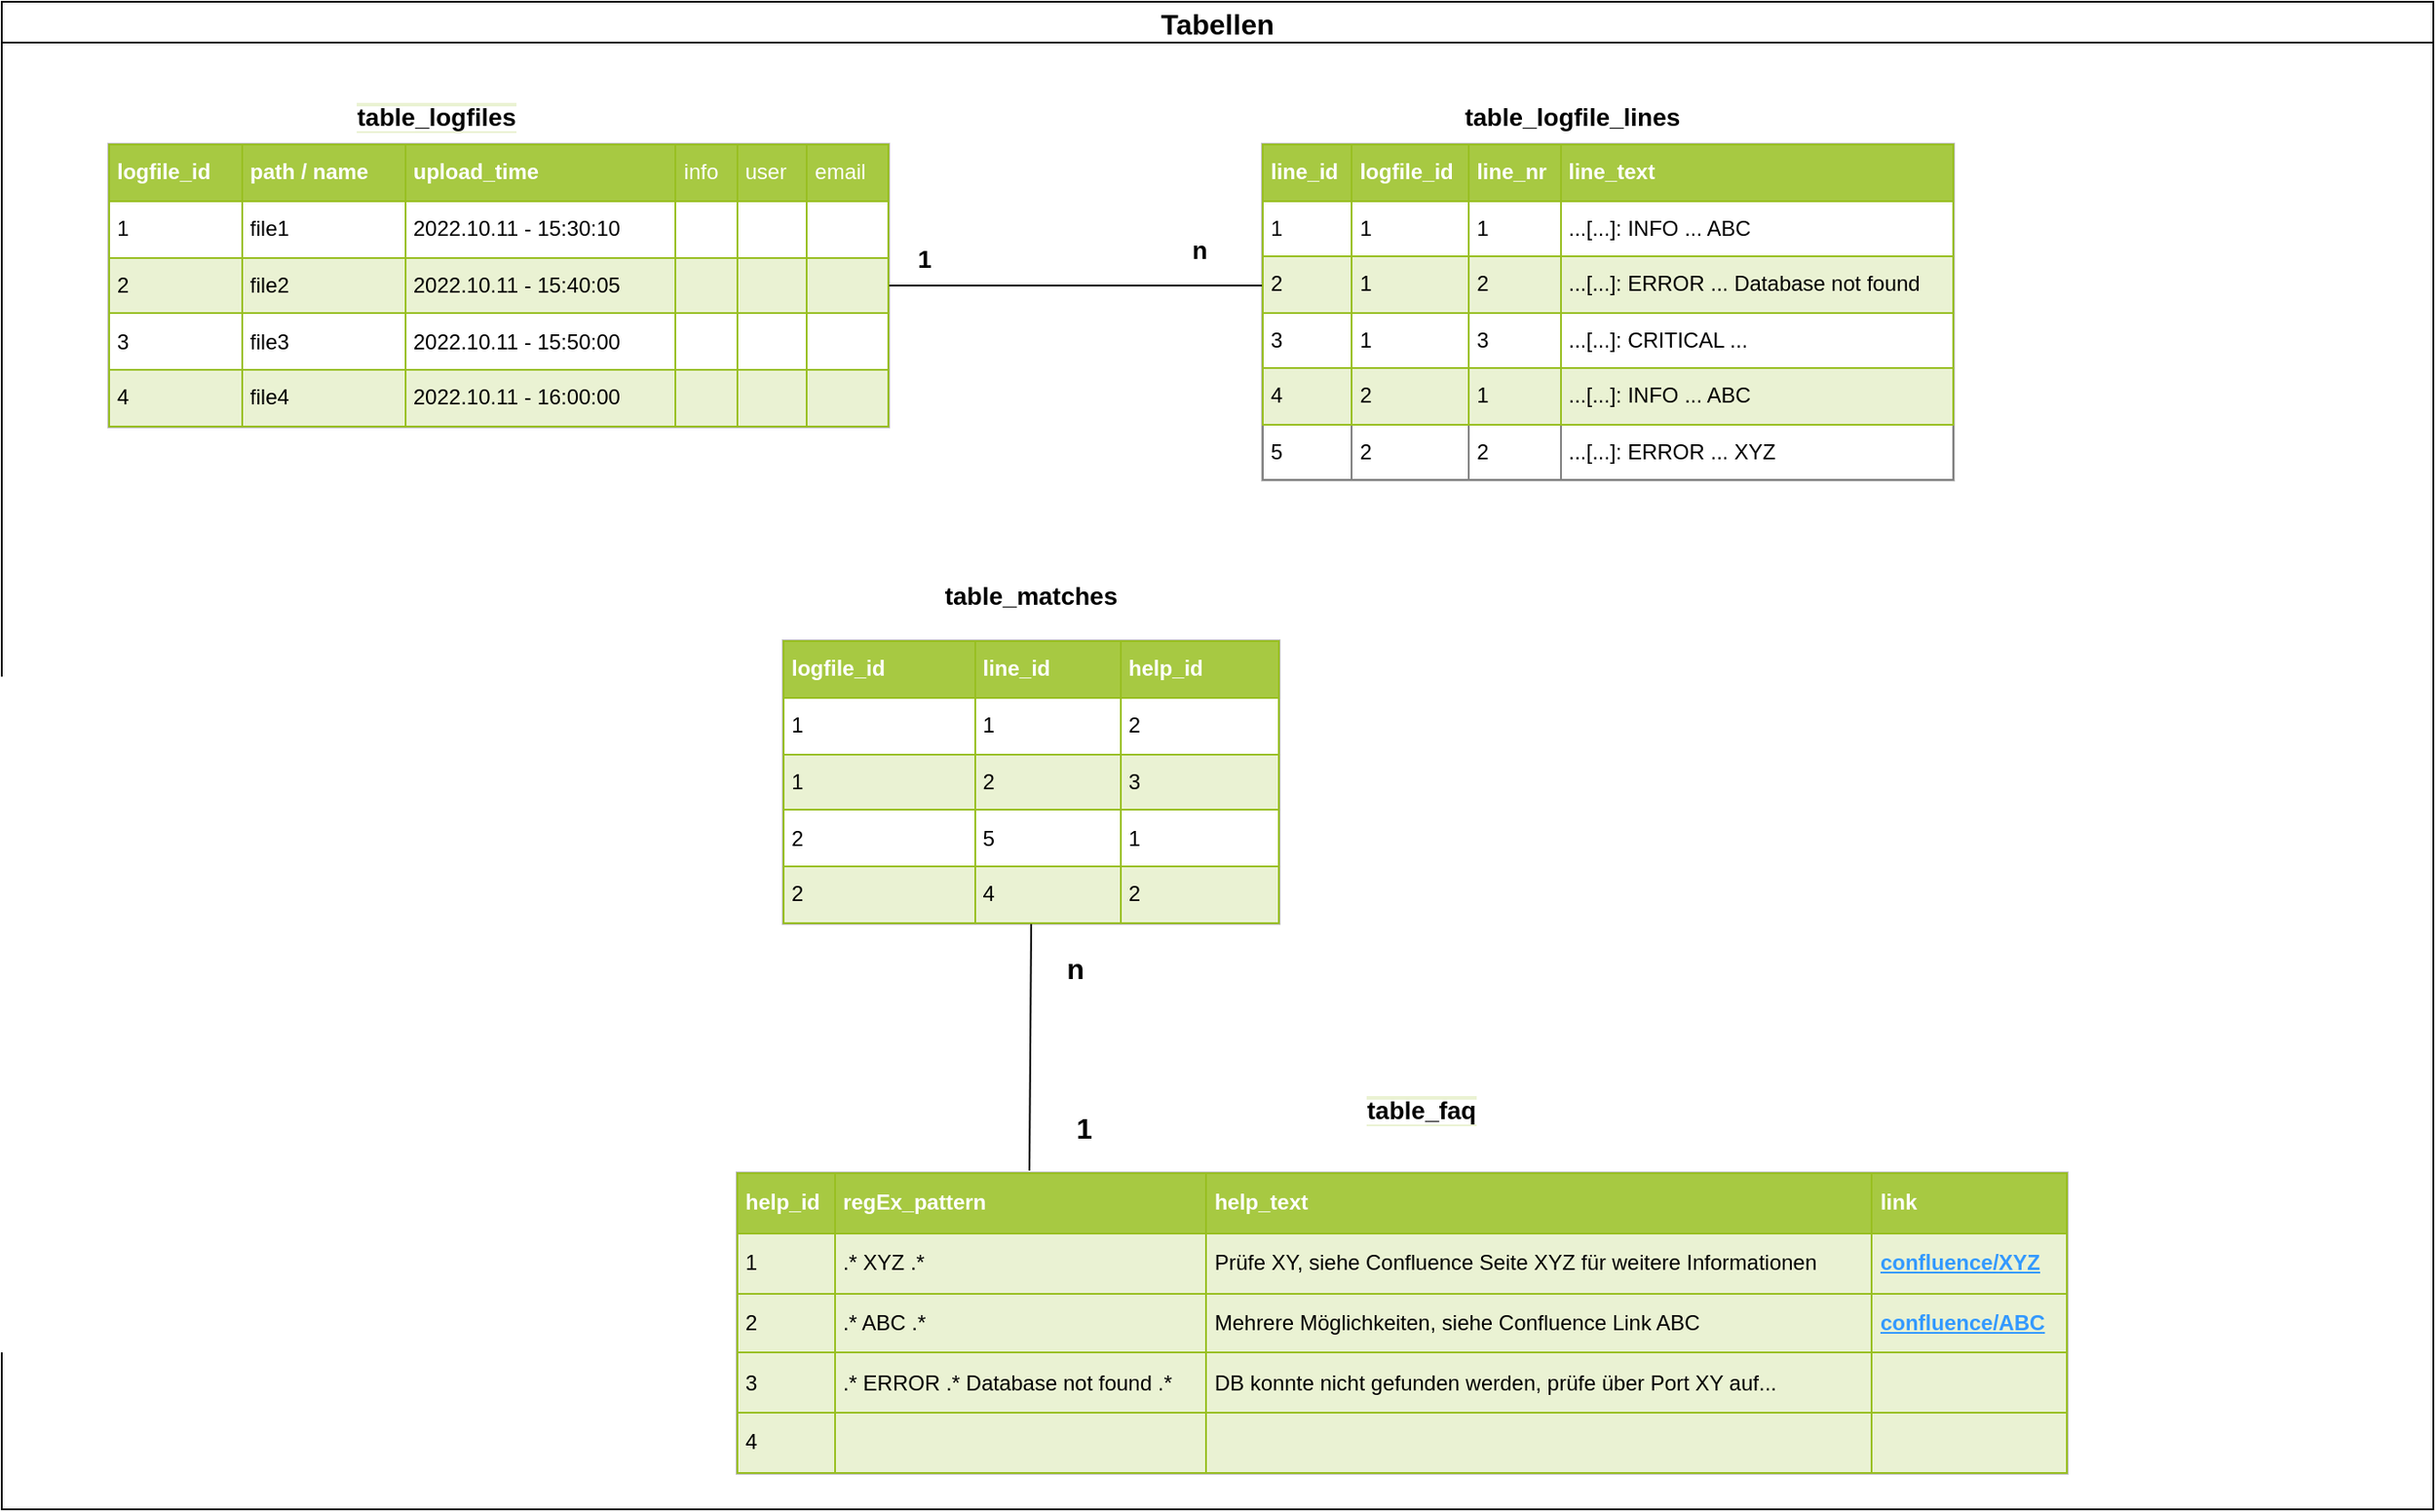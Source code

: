 <mxfile version="20.4.0" type="device"><diagram id="W4w6NgwbQZnIXXggnMx5" name="Seite-1"><mxGraphModel dx="1718" dy="935" grid="1" gridSize="10" guides="1" tooltips="1" connect="1" arrows="1" fold="1" page="1" pageScale="1" pageWidth="827" pageHeight="1169" math="0" shadow="0"><root><mxCell id="0"/><mxCell id="1" parent="0"/><mxCell id="E-szay5XcoVR_9jkdHXZ-1" value="Tabellen" style="swimlane;fontSize=16;" vertex="1" parent="1"><mxGeometry x="10" y="110" width="1370" height="850" as="geometry"/></mxCell><mxCell id="E-szay5XcoVR_9jkdHXZ-2" value="&lt;table border=&quot;1&quot; width=&quot;100%&quot; height=&quot;100%&quot; cellpadding=&quot;4&quot; style=&quot;width:100%;height:100%;border-collapse:collapse;&quot;&gt;&lt;tbody&gt;&lt;tr style=&quot;background-color:#A7C942;color:#ffffff;border:1px solid #98bf21;&quot;&gt;&lt;th align=&quot;left&quot;&gt;logfile_id&lt;/th&gt;&lt;th align=&quot;left&quot;&gt;path / name&lt;/th&gt;&lt;th align=&quot;left&quot;&gt;upload_time&lt;/th&gt;&lt;td&gt;info&lt;/td&gt;&lt;td&gt;user&lt;/td&gt;&lt;td&gt;email&lt;/td&gt;&lt;/tr&gt;&lt;tr style=&quot;border:1px solid #98bf21;&quot;&gt;&lt;td&gt;1&lt;/td&gt;&lt;td&gt;file1&lt;/td&gt;&lt;td&gt;2022.10.11 - 15:30:10&lt;/td&gt;&lt;td&gt;&lt;br&gt;&lt;/td&gt;&lt;td&gt;&lt;br&gt;&lt;/td&gt;&lt;td&gt;&lt;br&gt;&lt;/td&gt;&lt;/tr&gt;&lt;tr style=&quot;background-color:#EAF2D3;border:1px solid #98bf21;&quot;&gt;&lt;td&gt;2&lt;/td&gt;&lt;td&gt;file2&lt;/td&gt;&lt;td&gt;&lt;span style=&quot;background-color: rgb(234, 242, 211);&quot;&gt;2022.10.11 - 15:40:05&lt;/span&gt;&lt;/td&gt;&lt;td&gt;&lt;br&gt;&lt;/td&gt;&lt;td&gt;&lt;br&gt;&lt;/td&gt;&lt;td&gt;&lt;br&gt;&lt;/td&gt;&lt;/tr&gt;&lt;tr style=&quot;border:1px solid #98bf21;&quot;&gt;&lt;td&gt;3&lt;/td&gt;&lt;td&gt;file3&lt;/td&gt;&lt;td&gt;2022.10.11 - 15:50:00&lt;/td&gt;&lt;td&gt;&lt;br&gt;&lt;/td&gt;&lt;td&gt;&lt;br&gt;&lt;/td&gt;&lt;td&gt;&lt;br&gt;&lt;/td&gt;&lt;/tr&gt;&lt;tr style=&quot;background-color:#EAF2D3;border:1px solid #98bf21;&quot;&gt;&lt;td&gt;4&lt;/td&gt;&lt;td&gt;file4&lt;/td&gt;&lt;td&gt;2022.10.11 - 16:00:00&lt;/td&gt;&lt;td&gt;&lt;br&gt;&lt;/td&gt;&lt;td&gt;&lt;br&gt;&lt;/td&gt;&lt;td&gt;&lt;br&gt;&lt;/td&gt;&lt;/tr&gt;&lt;/tbody&gt;&lt;/table&gt;" style="text;html=1;strokeColor=#c0c0c0;fillColor=#ffffff;overflow=fill;rounded=0;" vertex="1" parent="E-szay5XcoVR_9jkdHXZ-1"><mxGeometry x="60" y="80" width="440" height="160" as="geometry"/></mxCell><mxCell id="E-szay5XcoVR_9jkdHXZ-3" value="&lt;table border=&quot;1&quot; width=&quot;100%&quot; height=&quot;100%&quot; cellpadding=&quot;4&quot; style=&quot;width:100%;height:100%;border-collapse:collapse;&quot;&gt;&lt;tbody&gt;&lt;tr style=&quot;background-color:#A7C942;color:#ffffff;border:1px solid #98bf21;&quot;&gt;&lt;th align=&quot;left&quot;&gt;line_id&lt;/th&gt;&lt;th align=&quot;left&quot;&gt;logfile_id&lt;/th&gt;&lt;th align=&quot;left&quot;&gt;line_nr&lt;/th&gt;&lt;td&gt;&lt;span style=&quot;font-weight: 700;&quot;&gt;line_text&lt;/span&gt;&lt;br&gt;&lt;/td&gt;&lt;/tr&gt;&lt;tr style=&quot;border:1px solid #98bf21;&quot;&gt;&lt;td&gt;1&lt;/td&gt;&lt;td&gt;1&lt;/td&gt;&lt;td&gt;1&lt;/td&gt;&lt;td&gt;...[...]: INFO ... ABC&lt;br&gt;&lt;/td&gt;&lt;/tr&gt;&lt;tr style=&quot;background-color:#EAF2D3;border:1px solid #98bf21;&quot;&gt;&lt;td&gt;2&lt;/td&gt;&lt;td&gt;1&lt;/td&gt;&lt;td&gt;2&lt;/td&gt;&lt;td&gt;&lt;span style=&quot;background-color: rgb(234, 242, 211);&quot;&gt;...[...]: ERROR ... Database not found&lt;/span&gt;&lt;br&gt;&lt;/td&gt;&lt;/tr&gt;&lt;tr style=&quot;border:1px solid #98bf21;&quot;&gt;&lt;td&gt;3&lt;/td&gt;&lt;td&gt;1&lt;/td&gt;&lt;td&gt;3&lt;/td&gt;&lt;td&gt;...[...]: CRITICAL ...&lt;br&gt;&lt;/td&gt;&lt;/tr&gt;&lt;tr style=&quot;background-color:#EAF2D3;border:1px solid #98bf21;&quot;&gt;&lt;td&gt;4&lt;/td&gt;&lt;td&gt;2&lt;/td&gt;&lt;td&gt;1&lt;/td&gt;&lt;td&gt;&lt;span style=&quot;background-color: rgb(234, 242, 211);&quot;&gt;...[...]: INFO ... ABC&lt;/span&gt;&lt;br&gt;&lt;/td&gt;&lt;/tr&gt;&lt;tr&gt;&lt;td&gt;5&lt;/td&gt;&lt;td&gt;2&lt;/td&gt;&lt;td&gt;2&lt;/td&gt;&lt;td&gt;...[...]: ERROR ... XYZ&lt;br&gt;&lt;/td&gt;&lt;/tr&gt;&lt;/tbody&gt;&lt;/table&gt;" style="text;html=1;strokeColor=#c0c0c0;fillColor=#ffffff;overflow=fill;rounded=0;" vertex="1" parent="E-szay5XcoVR_9jkdHXZ-1"><mxGeometry x="710" y="80" width="390" height="190" as="geometry"/></mxCell><mxCell id="E-szay5XcoVR_9jkdHXZ-5" value="&lt;span style=&quot;background-color: rgb(255, 255, 255);&quot;&gt;&lt;font style=&quot;font-size: 14px;&quot;&gt;&lt;b&gt;table_logfiles&lt;/b&gt;&lt;/font&gt;&lt;/span&gt;" style="text;html=1;strokeColor=none;fillColor=none;align=center;verticalAlign=middle;whiteSpace=wrap;rounded=0;labelBackgroundColor=#EAF2D3;" vertex="1" parent="E-szay5XcoVR_9jkdHXZ-1"><mxGeometry x="200" y="50" width="90" height="30" as="geometry"/></mxCell><mxCell id="E-szay5XcoVR_9jkdHXZ-6" value="&lt;font style=&quot;font-size: 14px;&quot;&gt;&lt;b&gt;table_logfile_lines&lt;/b&gt;&lt;/font&gt;" style="text;html=1;strokeColor=none;fillColor=none;align=center;verticalAlign=middle;whiteSpace=wrap;rounded=0;labelBackgroundColor=#FFFFFF;" vertex="1" parent="E-szay5XcoVR_9jkdHXZ-1"><mxGeometry x="830" y="50" width="110" height="30" as="geometry"/></mxCell><mxCell id="E-szay5XcoVR_9jkdHXZ-7" value="&lt;table border=&quot;1&quot; width=&quot;100%&quot; height=&quot;100%&quot; cellpadding=&quot;4&quot; style=&quot;width:100%;height:100%;border-collapse:collapse;&quot;&gt;&lt;tbody&gt;&lt;tr style=&quot;background-color:#A7C942;color:#ffffff;border:1px solid #98bf21;&quot;&gt;&lt;th align=&quot;left&quot;&gt;help_id&lt;/th&gt;&lt;th align=&quot;left&quot;&gt;regEx_pattern&lt;/th&gt;&lt;th align=&quot;left&quot;&gt;help_text&lt;/th&gt;&lt;td&gt;&lt;b&gt;link&lt;/b&gt;&lt;/td&gt;&lt;/tr&gt;&lt;tr style=&quot;border:1px solid #98bf21;&quot;&gt;&lt;td&gt;1&lt;/td&gt;&lt;td&gt;.* XYZ .*&lt;/td&gt;&lt;td&gt;&lt;span style=&quot;background-color: rgb(234, 242, 211);&quot;&gt;Prüfe XY, siehe Confluence Seite XYZ für weitere Informationen&lt;/span&gt;&lt;/td&gt;&lt;td&gt;&lt;font color=&quot;#3399ff&quot;&gt;&lt;u&gt;&lt;b&gt;confluence/XYZ&lt;/b&gt;&lt;/u&gt;&lt;/font&gt;&lt;/td&gt;&lt;/tr&gt;&lt;tr style=&quot;background-color:#EAF2D3;border:1px solid #98bf21;&quot;&gt;&lt;td&gt;2&lt;/td&gt;&lt;td&gt;.* ABC .*&lt;/td&gt;&lt;td&gt;&lt;span style=&quot;background-color: rgb(234, 242, 211);&quot;&gt;Mehrere Möglichkeiten, siehe Confluence Link ABC&lt;/span&gt;&lt;br&gt;&lt;/td&gt;&lt;td&gt;&lt;u style=&quot;color: rgb(51, 153, 255);&quot;&gt;&lt;b&gt;confluence/ABC&lt;/b&gt;&lt;/u&gt;&lt;br&gt;&lt;/td&gt;&lt;/tr&gt;&lt;tr style=&quot;border:1px solid #98bf21;&quot;&gt;&lt;td&gt;3&lt;/td&gt;&lt;td&gt;.* ERROR .* Database not found .*&lt;/td&gt;&lt;td&gt;&lt;span style=&quot;background-color: rgb(234, 242, 211);&quot;&gt;DB konnte nicht gefunden werden, prüfe über Port XY auf...&lt;/span&gt;&lt;/td&gt;&lt;td&gt;&lt;br&gt;&lt;/td&gt;&lt;/tr&gt;&lt;tr style=&quot;background-color:#EAF2D3;border:1px solid #98bf21;&quot;&gt;&lt;td&gt;4&lt;/td&gt;&lt;td&gt;&lt;/td&gt;&lt;td&gt;&lt;br&gt;&lt;/td&gt;&lt;td&gt;&lt;br&gt;&lt;/td&gt;&lt;/tr&gt;&lt;/tbody&gt;&lt;/table&gt;" style="text;html=1;strokeColor=#c0c0c0;fillColor=#ffffff;overflow=fill;rounded=0;labelBackgroundColor=#EAF2D3;" vertex="1" parent="E-szay5XcoVR_9jkdHXZ-1"><mxGeometry x="414" y="660" width="750" height="170" as="geometry"/></mxCell><mxCell id="E-szay5XcoVR_9jkdHXZ-8" value="&lt;span style=&quot;background-color: rgb(255, 255, 255);&quot;&gt;&lt;font style=&quot;font-size: 14px;&quot;&gt;&lt;b&gt;table_faq&lt;/b&gt;&lt;/font&gt;&lt;/span&gt;" style="text;html=1;strokeColor=none;fillColor=none;align=center;verticalAlign=middle;whiteSpace=wrap;rounded=0;labelBackgroundColor=#EAF2D3;" vertex="1" parent="E-szay5XcoVR_9jkdHXZ-1"><mxGeometry x="770" y="610" width="60" height="30" as="geometry"/></mxCell><mxCell id="E-szay5XcoVR_9jkdHXZ-10" value="" style="endArrow=none;html=1;rounded=0;fontColor=#000000;exitX=1;exitY=0.5;exitDx=0;exitDy=0;entryX=1;entryY=1;entryDx=0;entryDy=0;" edge="1" parent="E-szay5XcoVR_9jkdHXZ-1" source="E-szay5XcoVR_9jkdHXZ-2" target="E-szay5XcoVR_9jkdHXZ-12"><mxGeometry width="50" height="50" relative="1" as="geometry"><mxPoint x="640" y="480" as="sourcePoint"/><mxPoint x="690" y="430" as="targetPoint"/></mxGeometry></mxCell><mxCell id="E-szay5XcoVR_9jkdHXZ-11" value="&lt;b style=&quot;&quot;&gt;&lt;font style=&quot;font-size: 14px;&quot;&gt;1&lt;/font&gt;&lt;/b&gt;" style="text;html=1;strokeColor=none;fillColor=none;align=center;verticalAlign=middle;whiteSpace=wrap;rounded=0;labelBackgroundColor=#FFFFFF;fontColor=#000000;fontSize=12;" vertex="1" parent="E-szay5XcoVR_9jkdHXZ-1"><mxGeometry x="490" y="130" width="60" height="30" as="geometry"/></mxCell><mxCell id="E-szay5XcoVR_9jkdHXZ-12" value="&lt;b&gt;&lt;font style=&quot;font-size: 14px;&quot;&gt;n&lt;/font&gt;&lt;/b&gt;" style="text;html=1;strokeColor=none;fillColor=none;align=center;verticalAlign=middle;whiteSpace=wrap;rounded=0;labelBackgroundColor=#FFFFFF;fontColor=#000000;" vertex="1" parent="E-szay5XcoVR_9jkdHXZ-1"><mxGeometry x="640" y="120" width="70" height="40" as="geometry"/></mxCell><mxCell id="E-szay5XcoVR_9jkdHXZ-13" value="&lt;table border=&quot;1&quot; width=&quot;100%&quot; height=&quot;100%&quot; cellpadding=&quot;4&quot; style=&quot;width:100%;height:100%;border-collapse:collapse;&quot;&gt;&lt;tbody&gt;&lt;tr style=&quot;background-color:#A7C942;color:#ffffff;border:1px solid #98bf21;&quot;&gt;&lt;th align=&quot;left&quot;&gt;logfile_id&lt;/th&gt;&lt;th align=&quot;left&quot;&gt;line_id&lt;/th&gt;&lt;th align=&quot;left&quot;&gt;help_id&lt;/th&gt;&lt;/tr&gt;&lt;tr style=&quot;border:1px solid #98bf21;&quot;&gt;&lt;td&gt;1&lt;/td&gt;&lt;td&gt;1&lt;/td&gt;&lt;td&gt;2&lt;/td&gt;&lt;/tr&gt;&lt;tr style=&quot;background-color:#EAF2D3;border:1px solid #98bf21;&quot;&gt;&lt;td&gt;1&lt;/td&gt;&lt;td&gt;2&lt;/td&gt;&lt;td&gt;3&lt;/td&gt;&lt;/tr&gt;&lt;tr style=&quot;border:1px solid #98bf21;&quot;&gt;&lt;td&gt;2&lt;/td&gt;&lt;td&gt;5&lt;/td&gt;&lt;td&gt;1&lt;/td&gt;&lt;/tr&gt;&lt;tr style=&quot;background-color:#EAF2D3;border:1px solid #98bf21;&quot;&gt;&lt;td&gt;2&lt;/td&gt;&lt;td&gt;4&lt;br&gt;&lt;/td&gt;&lt;td&gt;2&lt;/td&gt;&lt;/tr&gt;&lt;/tbody&gt;&lt;/table&gt;" style="text;html=1;strokeColor=#c0c0c0;fillColor=#ffffff;overflow=fill;rounded=0;labelBackgroundColor=#FFFFFF;fontColor=#000000;" vertex="1" parent="E-szay5XcoVR_9jkdHXZ-1"><mxGeometry x="440" y="360" width="280" height="160" as="geometry"/></mxCell><mxCell id="E-szay5XcoVR_9jkdHXZ-14" value="" style="endArrow=none;html=1;rounded=0;fontColor=#000000;exitX=0.22;exitY=-0.006;exitDx=0;exitDy=0;exitPerimeter=0;entryX=0.5;entryY=1;entryDx=0;entryDy=0;" edge="1" parent="E-szay5XcoVR_9jkdHXZ-1" source="E-szay5XcoVR_9jkdHXZ-7" target="E-szay5XcoVR_9jkdHXZ-13"><mxGeometry relative="1" as="geometry"><mxPoint x="620" y="440" as="sourcePoint"/><mxPoint x="780" y="440" as="targetPoint"/></mxGeometry></mxCell><mxCell id="E-szay5XcoVR_9jkdHXZ-15" value="&lt;b&gt;&lt;font style=&quot;font-size: 14px;&quot;&gt;table_matches&lt;/font&gt;&lt;/b&gt;" style="text;html=1;strokeColor=none;fillColor=none;align=center;verticalAlign=middle;whiteSpace=wrap;rounded=0;labelBackgroundColor=#FFFFFF;fontColor=#000000;" vertex="1" parent="E-szay5XcoVR_9jkdHXZ-1"><mxGeometry x="530" y="320" width="100" height="30" as="geometry"/></mxCell><mxCell id="E-szay5XcoVR_9jkdHXZ-17" value="&lt;b&gt;1&lt;/b&gt;" style="text;html=1;strokeColor=none;fillColor=none;align=center;verticalAlign=middle;whiteSpace=wrap;rounded=0;labelBackgroundColor=#FFFFFF;fontSize=16;fontColor=#000000;" vertex="1" parent="E-szay5XcoVR_9jkdHXZ-1"><mxGeometry x="580" y="620" width="60" height="30" as="geometry"/></mxCell><mxCell id="E-szay5XcoVR_9jkdHXZ-18" value="&lt;b&gt;n&lt;/b&gt;" style="text;html=1;strokeColor=none;fillColor=none;align=center;verticalAlign=middle;whiteSpace=wrap;rounded=0;labelBackgroundColor=#FFFFFF;fontSize=16;fontColor=#000000;" vertex="1" parent="E-szay5XcoVR_9jkdHXZ-1"><mxGeometry x="580" y="530" width="50" height="30" as="geometry"/></mxCell></root></mxGraphModel></diagram></mxfile>